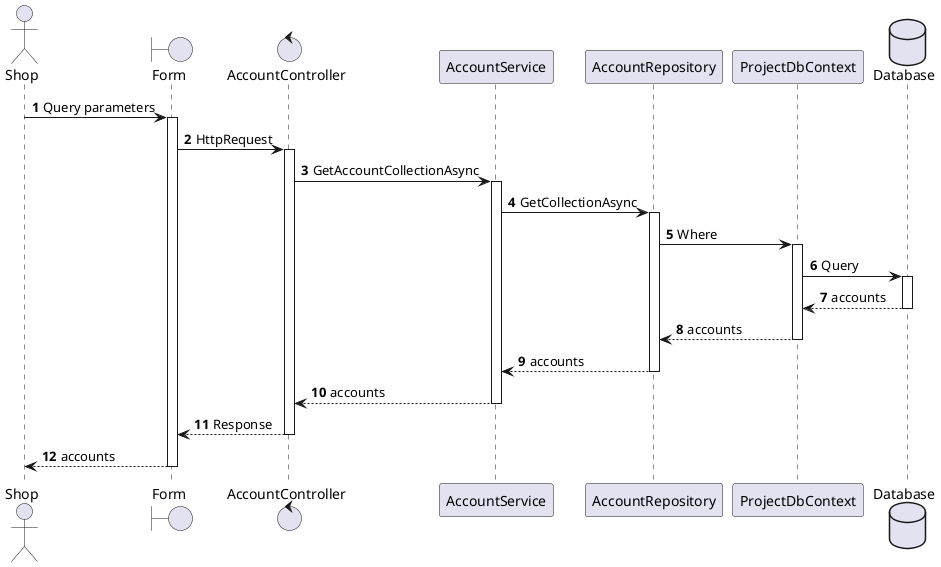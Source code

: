 @startuml 01 - Shop - Filter accounts

autonumber
autoactivate on

actor Shop as Actor
boundary Form
control AccountController as Controller
participant AccountService as Service
participant AccountRepository as Repo
participant ProjectDbContext as Context
database Database

Actor -> Form: Query parameters
Form -> Controller: HttpRequest
Controller -> Service: GetAccountCollectionAsync
Service -> Repo: GetCollectionAsync
Repo -> Context: Where
Context -> Database: Query
Database --> Context: accounts
Context --> Repo: accounts
Repo --> Service: accounts
Service --> Controller: accounts
Controller --> Form: Response
Form --> Actor: accounts

@enduml